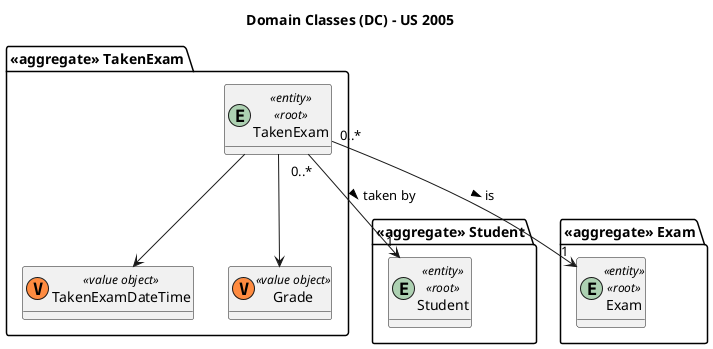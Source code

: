 @startuml
top to bottom direction

title Domain Classes (DC) - US 2005

hide methods
skinparam classAttributeIconSize 0

'TakenExam
package "<<aggregate>> TakenExam" {
    entity TakenExam <<entity>> <<root>>
    class TakenExamDateTime <<(V, #FF8B40) value object>>
    class Grade <<(V, #FF8B40) value object>>
}

'Student
package "<<aggregate>> Student" {
    entity Student <<entity>> <<root>>
}

'Exam
package "<<aggregate>> Exam" {
    entity Exam <<entity>> <<root>>
}

TakenExam -down-> TakenExamDateTime
TakenExam -down-> Grade
TakenExam "0..*" --> "1" Student : taken by >
TakenExam "0..*" --> "1" Exam : is >

@enduml